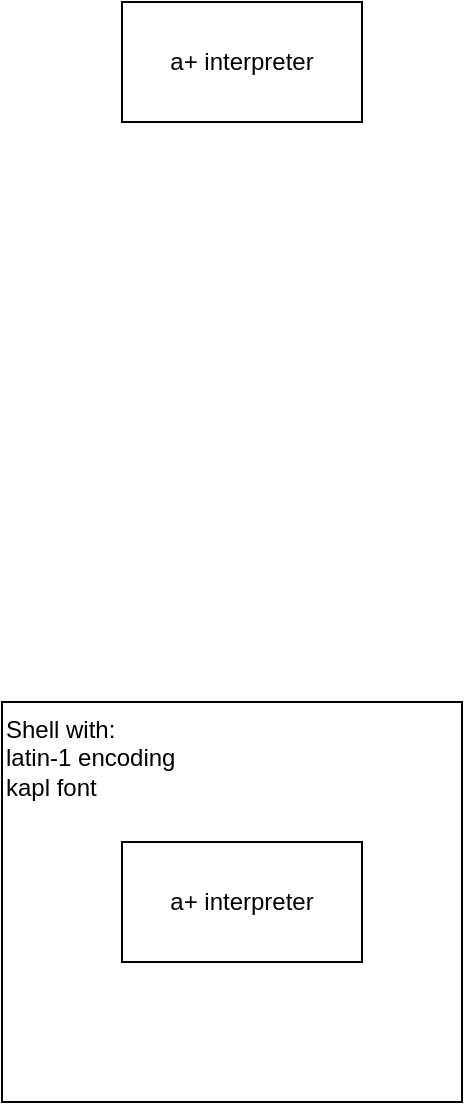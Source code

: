 <mxfile>
    <diagram id="_tBszZQopWVpDAMUcyvg" name="Page-1">
        <mxGraphModel dx="990" dy="884" grid="1" gridSize="10" guides="1" tooltips="1" connect="1" arrows="1" fold="1" page="1" pageScale="1" pageWidth="850" pageHeight="1100" math="0" shadow="0">
            <root>
                <mxCell id="0"/>
                <mxCell id="1" parent="0"/>
                <mxCell id="3" value="Shell with:&amp;nbsp;&lt;br&gt;latin-1 encoding&lt;br&gt;kapl font" style="whiteSpace=wrap;html=1;fillColor=none;align=left;verticalAlign=top;" vertex="1" parent="1">
                    <mxGeometry x="520" y="550" width="230" height="200" as="geometry"/>
                </mxCell>
                <mxCell id="2" value="a+ interpreter" style="whiteSpace=wrap;html=1;" vertex="1" parent="1">
                    <mxGeometry x="580" y="620" width="120" height="60" as="geometry"/>
                </mxCell>
                <mxCell id="5" value="a+ interpreter" style="whiteSpace=wrap;html=1;" vertex="1" parent="1">
                    <mxGeometry x="580" y="200" width="120" height="60" as="geometry"/>
                </mxCell>
            </root>
        </mxGraphModel>
    </diagram>
</mxfile>